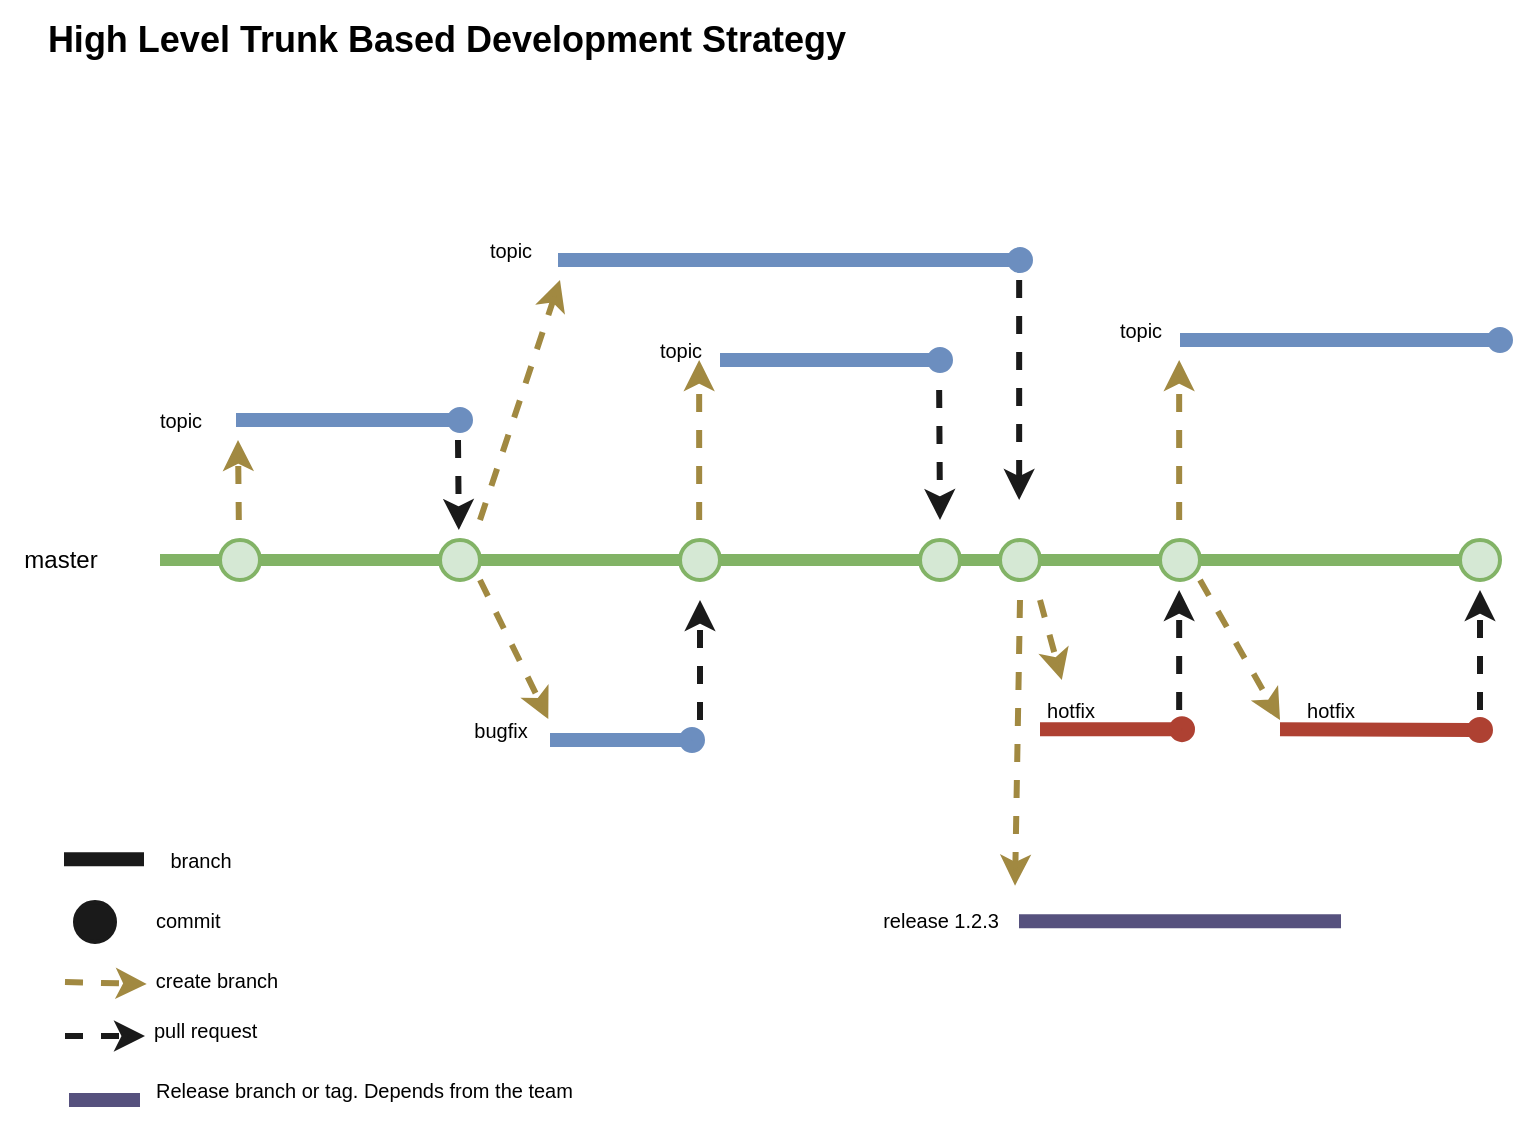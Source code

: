 <mxfile version="20.5.3" type="device"><diagram id="BZRcvZe1fj1OSOtKEVNa" name="Page-1"><mxGraphModel dx="1422" dy="754" grid="1" gridSize="10" guides="1" tooltips="1" connect="1" arrows="1" fold="1" page="1" pageScale="1" pageWidth="850" pageHeight="1100" math="0" shadow="0"><root><mxCell id="0"/><mxCell id="1" parent="0"/><mxCell id="u85MANF2vgAh6OXYz0iw-1" value="" style="line;strokeWidth=6;rotatable=0;dashed=0;labelPosition=right;align=left;verticalAlign=middle;spacingTop=0;spacingLeft=6;points=[];portConstraint=eastwest;fillColor=#d5e8d4;strokeColor=#82b366;" vertex="1" parent="1"><mxGeometry x="90" y="300" width="660" height="20" as="geometry"/></mxCell><mxCell id="u85MANF2vgAh6OXYz0iw-2" value="" style="strokeWidth=2;html=1;shape=mxgraph.flowchart.start_2;whiteSpace=wrap;fillColor=#d5e8d4;strokeColor=#82b366;" vertex="1" parent="1"><mxGeometry x="120" y="300" width="20" height="20" as="geometry"/></mxCell><mxCell id="u85MANF2vgAh6OXYz0iw-3" value="" style="strokeWidth=2;html=1;shape=mxgraph.flowchart.start_2;whiteSpace=wrap;fillColor=#d5e8d4;strokeColor=#82b366;" vertex="1" parent="1"><mxGeometry x="230" y="300" width="20" height="20" as="geometry"/></mxCell><mxCell id="u85MANF2vgAh6OXYz0iw-4" value="" style="strokeWidth=2;html=1;shape=mxgraph.flowchart.start_2;whiteSpace=wrap;fillColor=#d5e8d4;strokeColor=#82b366;" vertex="1" parent="1"><mxGeometry x="350" y="300" width="20" height="20" as="geometry"/></mxCell><mxCell id="u85MANF2vgAh6OXYz0iw-5" value="" style="strokeWidth=2;html=1;shape=mxgraph.flowchart.start_2;whiteSpace=wrap;fillColor=#d5e8d4;strokeColor=#82b366;" vertex="1" parent="1"><mxGeometry x="590" y="300" width="20" height="20" as="geometry"/></mxCell><mxCell id="u85MANF2vgAh6OXYz0iw-6" value="" style="strokeWidth=2;html=1;shape=mxgraph.flowchart.start_2;whiteSpace=wrap;fillColor=#d5e8d4;strokeColor=#82b366;" vertex="1" parent="1"><mxGeometry x="510" y="300" width="20" height="20" as="geometry"/></mxCell><mxCell id="u85MANF2vgAh6OXYz0iw-7" value="" style="strokeWidth=2;html=1;shape=mxgraph.flowchart.start_2;whiteSpace=wrap;fillColor=#d5e8d4;strokeColor=#82b366;" vertex="1" parent="1"><mxGeometry x="470" y="300" width="20" height="20" as="geometry"/></mxCell><mxCell id="u85MANF2vgAh6OXYz0iw-8" value="" style="strokeWidth=2;html=1;shape=mxgraph.flowchart.start_2;whiteSpace=wrap;fillColor=#d5e8d4;strokeColor=#82b366;" vertex="1" parent="1"><mxGeometry x="740" y="300" width="20" height="20" as="geometry"/></mxCell><mxCell id="u85MANF2vgAh6OXYz0iw-9" value="master" style="text;html=1;align=center;verticalAlign=middle;resizable=0;points=[];autosize=1;strokeColor=none;fillColor=none;" vertex="1" parent="1"><mxGeometry x="10" y="295" width="60" height="30" as="geometry"/></mxCell><mxCell id="u85MANF2vgAh6OXYz0iw-10" value="dispatch" style="html=1;verticalAlign=bottom;startArrow=none;startFill=0;endArrow=oval;startSize=8;rounded=0;strokeColor=#6C8EBF;fillColor=#6C8EBF;endFill=1;strokeWidth=7;labelBackgroundColor=none;fontColor=none;noLabel=1;" edge="1" parent="1"><mxGeometry width="60" relative="1" as="geometry"><mxPoint x="128" y="240" as="sourcePoint"/><mxPoint x="240" y="240" as="targetPoint"/><Array as="points"/></mxGeometry></mxCell><mxCell id="u85MANF2vgAh6OXYz0iw-11" value="" style="endArrow=classic;html=1;rounded=0;labelBackgroundColor=none;strokeColor=#A18941;strokeWidth=3;fontSize=6;fontColor=none;fillColor=#fff2cc;dashed=1;" edge="1" parent="1"><mxGeometry width="50" height="50" relative="1" as="geometry"><mxPoint x="129.41" y="290" as="sourcePoint"/><mxPoint x="129" y="250" as="targetPoint"/></mxGeometry></mxCell><mxCell id="u85MANF2vgAh6OXYz0iw-12" value="" style="endArrow=classic;html=1;rounded=0;labelBackgroundColor=none;strokeColor=#1A1A1A;strokeWidth=3;fontSize=6;fontColor=none;fillColor=#6C8EBF;dashed=1;" edge="1" parent="1"><mxGeometry width="50" height="50" relative="1" as="geometry"><mxPoint x="239" y="250" as="sourcePoint"/><mxPoint x="239.41" y="295" as="targetPoint"/></mxGeometry></mxCell><mxCell id="u85MANF2vgAh6OXYz0iw-13" value="topic" style="text;html=1;align=center;verticalAlign=middle;resizable=0;points=[];autosize=1;strokeColor=none;fillColor=none;fontSize=10;fontColor=none;" vertex="1" parent="1"><mxGeometry x="80" y="225" width="40" height="30" as="geometry"/></mxCell><mxCell id="u85MANF2vgAh6OXYz0iw-14" value="" style="endArrow=classic;html=1;rounded=0;labelBackgroundColor=none;strokeColor=#A18941;strokeWidth=3;fontSize=6;fontColor=none;fillColor=#6C8EBF;dashed=1;" edge="1" parent="1"><mxGeometry width="50" height="50" relative="1" as="geometry"><mxPoint x="250" y="290" as="sourcePoint"/><mxPoint x="290" y="170" as="targetPoint"/></mxGeometry></mxCell><mxCell id="u85MANF2vgAh6OXYz0iw-15" value="dispatch" style="html=1;verticalAlign=bottom;startArrow=none;startFill=0;endArrow=oval;startSize=8;rounded=0;strokeColor=#6C8EBF;fillColor=#6C8EBF;endFill=1;strokeWidth=7;labelBackgroundColor=none;fontColor=none;noLabel=1;" edge="1" parent="1"><mxGeometry width="60" relative="1" as="geometry"><mxPoint x="289" y="160" as="sourcePoint"/><mxPoint x="520" y="160" as="targetPoint"/><Array as="points"/></mxGeometry></mxCell><mxCell id="u85MANF2vgAh6OXYz0iw-16" value="" style="endArrow=classic;html=1;rounded=0;labelBackgroundColor=none;strokeColor=#1A1A1A;strokeWidth=3;fontSize=6;fontColor=none;fillColor=#6C8EBF;dashed=1;" edge="1" parent="1"><mxGeometry width="50" height="50" relative="1" as="geometry"><mxPoint x="519.58" y="170" as="sourcePoint"/><mxPoint x="519.58" y="280" as="targetPoint"/></mxGeometry></mxCell><mxCell id="u85MANF2vgAh6OXYz0iw-17" value="topic" style="text;html=1;align=center;verticalAlign=middle;resizable=0;points=[];autosize=1;strokeColor=none;fillColor=none;fontSize=10;fontColor=none;" vertex="1" parent="1"><mxGeometry x="245" y="140" width="40" height="30" as="geometry"/></mxCell><mxCell id="u85MANF2vgAh6OXYz0iw-18" value="dispatch" style="html=1;verticalAlign=bottom;startArrow=none;startFill=0;endArrow=oval;startSize=8;rounded=0;strokeColor=#6C8EBF;fillColor=#6C8EBF;endFill=1;strokeWidth=7;labelBackgroundColor=none;fontColor=none;noLabel=1;" edge="1" parent="1"><mxGeometry width="60" relative="1" as="geometry"><mxPoint x="285" y="400" as="sourcePoint"/><mxPoint x="356" y="400" as="targetPoint"/><Array as="points"/></mxGeometry></mxCell><mxCell id="u85MANF2vgAh6OXYz0iw-19" value="" style="endArrow=classic;html=1;rounded=0;labelBackgroundColor=none;strokeColor=#A18941;strokeWidth=3;fontSize=6;fontColor=none;fillColor=#6C8EBF;dashed=1;entryX=0.117;entryY=1.067;entryDx=0;entryDy=0;entryPerimeter=0;" edge="1" parent="1"><mxGeometry width="50" height="50" relative="1" as="geometry"><mxPoint x="42.5" y="521" as="sourcePoint"/><mxPoint x="83.35" y="522.01" as="targetPoint"/></mxGeometry></mxCell><mxCell id="u85MANF2vgAh6OXYz0iw-20" value="bugfix" style="text;html=1;align=center;verticalAlign=middle;resizable=0;points=[];autosize=1;strokeColor=none;fillColor=none;fontSize=10;fontColor=none;" vertex="1" parent="1"><mxGeometry x="235" y="380" width="50" height="30" as="geometry"/></mxCell><mxCell id="u85MANF2vgAh6OXYz0iw-21" value="" style="endArrow=classic;html=1;rounded=0;labelBackgroundColor=none;strokeColor=#A18941;strokeWidth=3;fontSize=6;fontColor=none;fillColor=#6C8EBF;dashed=1;" edge="1" parent="1"><mxGeometry width="50" height="50" relative="1" as="geometry"><mxPoint x="359.58" y="290" as="sourcePoint"/><mxPoint x="359.58" y="210" as="targetPoint"/></mxGeometry></mxCell><mxCell id="u85MANF2vgAh6OXYz0iw-22" value="dispatch" style="html=1;verticalAlign=bottom;startArrow=none;startFill=0;endArrow=oval;startSize=8;rounded=0;strokeColor=#6C8EBF;fillColor=#6C8EBF;endFill=1;strokeWidth=7;labelBackgroundColor=none;fontColor=none;noLabel=1;" edge="1" parent="1"><mxGeometry width="60" relative="1" as="geometry"><mxPoint x="370" y="210" as="sourcePoint"/><mxPoint x="480" y="210" as="targetPoint"/><Array as="points"/></mxGeometry></mxCell><mxCell id="u85MANF2vgAh6OXYz0iw-23" value="topic" style="text;html=1;align=center;verticalAlign=middle;resizable=0;points=[];autosize=1;strokeColor=none;fillColor=none;fontSize=10;fontColor=none;" vertex="1" parent="1"><mxGeometry x="330" y="190" width="40" height="30" as="geometry"/></mxCell><mxCell id="u85MANF2vgAh6OXYz0iw-24" value="" style="endArrow=classic;html=1;rounded=0;labelBackgroundColor=none;strokeColor=#1A1A1A;strokeWidth=3;fontSize=6;fontColor=none;fillColor=#6C8EBF;dashed=1;" edge="1" parent="1"><mxGeometry width="50" height="50" relative="1" as="geometry"><mxPoint x="479.58" y="225" as="sourcePoint"/><mxPoint x="480" y="290" as="targetPoint"/></mxGeometry></mxCell><mxCell id="u85MANF2vgAh6OXYz0iw-25" value="" style="endArrow=classic;html=1;rounded=0;labelBackgroundColor=none;strokeColor=#1A1A1A;strokeWidth=3;fontSize=6;fontColor=none;fillColor=#6C8EBF;dashed=1;" edge="1" parent="1"><mxGeometry width="50" height="50" relative="1" as="geometry"><mxPoint x="360" y="390" as="sourcePoint"/><mxPoint x="360" y="330" as="targetPoint"/></mxGeometry></mxCell><mxCell id="u85MANF2vgAh6OXYz0iw-26" value="dispatch" style="html=1;verticalAlign=bottom;startArrow=none;startFill=0;endArrow=none;startSize=8;rounded=0;strokeColor=#1A1A1A;fillColor=#6C8EBF;endFill=0;strokeWidth=7;labelBackgroundColor=none;fontColor=none;noLabel=1;" edge="1" parent="1"><mxGeometry width="60" relative="1" as="geometry"><mxPoint x="42" y="459.58" as="sourcePoint"/><mxPoint x="82" y="459.58" as="targetPoint"/><Array as="points"/></mxGeometry></mxCell><mxCell id="u85MANF2vgAh6OXYz0iw-27" value="branch" style="text;html=1;align=center;verticalAlign=middle;resizable=0;points=[];autosize=1;strokeColor=none;fillColor=none;fontSize=10;fontColor=none;" vertex="1" parent="1"><mxGeometry x="85" y="445" width="50" height="30" as="geometry"/></mxCell><mxCell id="u85MANF2vgAh6OXYz0iw-28" value="" style="endArrow=classic;html=1;rounded=0;labelBackgroundColor=none;strokeColor=#A18941;strokeWidth=3;fontSize=6;fontColor=none;fillColor=#6C8EBF;dashed=1;entryX=0.983;entryY=0.317;entryDx=0;entryDy=0;entryPerimeter=0;" edge="1" parent="1" target="u85MANF2vgAh6OXYz0iw-20"><mxGeometry width="50" height="50" relative="1" as="geometry"><mxPoint x="250" y="320" as="sourcePoint"/><mxPoint x="300" y="400" as="targetPoint"/></mxGeometry></mxCell><mxCell id="u85MANF2vgAh6OXYz0iw-29" value="create branch" style="text;html=1;align=center;verticalAlign=middle;resizable=0;points=[];autosize=1;strokeColor=none;fillColor=none;fontSize=10;fontColor=none;" vertex="1" parent="1"><mxGeometry x="77.5" y="505" width="80" height="30" as="geometry"/></mxCell><mxCell id="u85MANF2vgAh6OXYz0iw-30" value="" style="endArrow=classic;html=1;rounded=0;labelBackgroundColor=none;strokeColor=#1A1A1A;strokeWidth=3;fontSize=6;fontColor=none;fillColor=#6C8EBF;dashed=1;" edge="1" parent="1"><mxGeometry width="50" height="50" relative="1" as="geometry"><mxPoint x="42.5" y="548" as="sourcePoint"/><mxPoint x="82.5" y="548" as="targetPoint"/></mxGeometry></mxCell><mxCell id="u85MANF2vgAh6OXYz0iw-31" value="pull request" style="text;html=1;align=left;verticalAlign=middle;resizable=0;points=[];autosize=1;strokeColor=none;fillColor=none;fontSize=10;fontColor=none;" vertex="1" parent="1"><mxGeometry x="85" y="530" width="80" height="30" as="geometry"/></mxCell><mxCell id="u85MANF2vgAh6OXYz0iw-32" value="" style="strokeWidth=2;html=1;shape=mxgraph.flowchart.start_2;whiteSpace=wrap;fillColor=#1A1A1A;strokeColor=#1A1A1A;" vertex="1" parent="1"><mxGeometry x="47.5" y="481" width="20" height="20" as="geometry"/></mxCell><mxCell id="u85MANF2vgAh6OXYz0iw-33" value="commit" style="text;html=1;align=left;verticalAlign=middle;resizable=0;points=[];autosize=1;strokeColor=none;fillColor=none;fontSize=10;fontColor=none;" vertex="1" parent="1"><mxGeometry x="85.5" y="475" width="60" height="30" as="geometry"/></mxCell><mxCell id="u85MANF2vgAh6OXYz0iw-34" value="dispatch" style="html=1;verticalAlign=bottom;startArrow=none;startFill=0;endArrow=none;startSize=8;rounded=0;strokeColor=#56517e;fillColor=#d0cee2;endFill=0;strokeWidth=7;labelBackgroundColor=none;fontColor=none;noLabel=1;" edge="1" parent="1"><mxGeometry width="60" relative="1" as="geometry"><mxPoint x="519.5" y="490.58" as="sourcePoint"/><mxPoint x="680.5" y="490.58" as="targetPoint"/><Array as="points"/></mxGeometry></mxCell><mxCell id="u85MANF2vgAh6OXYz0iw-35" value="" style="endArrow=classic;html=1;rounded=0;labelBackgroundColor=none;strokeColor=#A18941;strokeWidth=3;fontSize=6;fontColor=none;fillColor=#6C8EBF;dashed=1;entryX=0.969;entryY=-0.072;entryDx=0;entryDy=0;entryPerimeter=0;" edge="1" parent="1" target="u85MANF2vgAh6OXYz0iw-36"><mxGeometry width="50" height="50" relative="1" as="geometry"><mxPoint x="520" y="330" as="sourcePoint"/><mxPoint x="520" y="420" as="targetPoint"/></mxGeometry></mxCell><mxCell id="u85MANF2vgAh6OXYz0iw-36" value="release 1.2.3" style="text;html=1;align=center;verticalAlign=middle;resizable=0;points=[];autosize=1;strokeColor=none;fillColor=none;fontSize=10;fontColor=none;" vertex="1" parent="1"><mxGeometry x="440" y="475" width="80" height="30" as="geometry"/></mxCell><mxCell id="u85MANF2vgAh6OXYz0iw-37" value="dispatch" style="html=1;verticalAlign=bottom;startArrow=none;startFill=0;endArrow=oval;startSize=8;rounded=0;strokeColor=#ae4132;fillColor=#fad9d5;endFill=1;strokeWidth=7;labelBackgroundColor=none;fontColor=none;noLabel=1;" edge="1" parent="1"><mxGeometry width="60" relative="1" as="geometry"><mxPoint x="530" y="394.58" as="sourcePoint"/><mxPoint x="601" y="394.58" as="targetPoint"/><Array as="points"/></mxGeometry></mxCell><mxCell id="u85MANF2vgAh6OXYz0iw-38" value="hotfix" style="text;html=1;align=center;verticalAlign=middle;resizable=0;points=[];autosize=1;strokeColor=none;fillColor=none;fontSize=10;fontColor=none;" vertex="1" parent="1"><mxGeometry x="520" y="370" width="50" height="30" as="geometry"/></mxCell><mxCell id="u85MANF2vgAh6OXYz0iw-39" value="" style="endArrow=classic;html=1;rounded=0;labelBackgroundColor=none;strokeColor=#1A1A1A;strokeWidth=3;fontSize=6;fontColor=none;fillColor=#6C8EBF;dashed=1;" edge="1" parent="1"><mxGeometry width="50" height="50" relative="1" as="geometry"><mxPoint x="599.58" y="385" as="sourcePoint"/><mxPoint x="599.58" y="325" as="targetPoint"/></mxGeometry></mxCell><mxCell id="u85MANF2vgAh6OXYz0iw-40" value="dispatch" style="html=1;verticalAlign=bottom;startArrow=none;startFill=0;endArrow=oval;startSize=8;rounded=0;strokeColor=#ae4132;fillColor=#fad9d5;endFill=1;strokeWidth=7;labelBackgroundColor=none;fontColor=none;noLabel=1;" edge="1" parent="1"><mxGeometry width="60" relative="1" as="geometry"><mxPoint x="650" y="394.58" as="sourcePoint"/><mxPoint x="750" y="395" as="targetPoint"/><Array as="points"/></mxGeometry></mxCell><mxCell id="u85MANF2vgAh6OXYz0iw-41" value="" style="endArrow=classic;html=1;rounded=0;labelBackgroundColor=none;strokeColor=#A18941;strokeWidth=3;fontSize=6;fontColor=none;fillColor=#6C8EBF;dashed=1;" edge="1" parent="1" target="u85MANF2vgAh6OXYz0iw-38"><mxGeometry width="50" height="50" relative="1" as="geometry"><mxPoint x="530" y="330" as="sourcePoint"/><mxPoint x="527.52" y="482.84" as="targetPoint"/></mxGeometry></mxCell><mxCell id="u85MANF2vgAh6OXYz0iw-42" value="" style="endArrow=classic;html=1;rounded=0;labelBackgroundColor=none;strokeColor=#A18941;strokeWidth=3;fontSize=6;fontColor=none;fillColor=#6C8EBF;dashed=1;" edge="1" parent="1"><mxGeometry width="50" height="50" relative="1" as="geometry"><mxPoint x="610" y="320" as="sourcePoint"/><mxPoint x="650" y="390" as="targetPoint"/></mxGeometry></mxCell><mxCell id="u85MANF2vgAh6OXYz0iw-43" value="hotfix" style="text;html=1;align=center;verticalAlign=middle;resizable=0;points=[];autosize=1;strokeColor=none;fillColor=none;fontSize=10;fontColor=none;" vertex="1" parent="1"><mxGeometry x="650" y="370" width="50" height="30" as="geometry"/></mxCell><mxCell id="u85MANF2vgAh6OXYz0iw-44" value="" style="endArrow=classic;html=1;rounded=0;labelBackgroundColor=none;strokeColor=#1A1A1A;strokeWidth=3;fontSize=6;fontColor=none;fillColor=#6C8EBF;dashed=1;" edge="1" parent="1"><mxGeometry width="50" height="50" relative="1" as="geometry"><mxPoint x="750.0" y="385" as="sourcePoint"/><mxPoint x="750.0" y="325" as="targetPoint"/></mxGeometry></mxCell><mxCell id="u85MANF2vgAh6OXYz0iw-45" value="dispatch" style="html=1;verticalAlign=bottom;startArrow=none;startFill=0;endArrow=oval;startSize=8;rounded=0;strokeColor=#6C8EBF;fillColor=#6C8EBF;endFill=1;strokeWidth=7;labelBackgroundColor=none;fontColor=none;noLabel=1;" edge="1" parent="1"><mxGeometry width="60" relative="1" as="geometry"><mxPoint x="600" y="200" as="sourcePoint"/><mxPoint x="760" y="200" as="targetPoint"/><Array as="points"/></mxGeometry></mxCell><mxCell id="u85MANF2vgAh6OXYz0iw-46" value="" style="endArrow=classic;html=1;rounded=0;labelBackgroundColor=none;strokeColor=#A18941;strokeWidth=3;fontSize=6;fontColor=none;fillColor=#6C8EBF;dashed=1;" edge="1" parent="1"><mxGeometry width="50" height="50" relative="1" as="geometry"><mxPoint x="599.58" y="290" as="sourcePoint"/><mxPoint x="599.58" y="210" as="targetPoint"/></mxGeometry></mxCell><mxCell id="u85MANF2vgAh6OXYz0iw-47" value="topic" style="text;html=1;align=center;verticalAlign=middle;resizable=0;points=[];autosize=1;strokeColor=none;fillColor=none;fontSize=10;fontColor=none;" vertex="1" parent="1"><mxGeometry x="560" y="180" width="40" height="30" as="geometry"/></mxCell><mxCell id="u85MANF2vgAh6OXYz0iw-48" value="High Level Trunk Based Development Strategy" style="text;html=1;align=center;verticalAlign=middle;resizable=0;points=[];autosize=1;strokeColor=none;fillColor=none;fontSize=18;fontColor=none;fontStyle=1" vertex="1" parent="1"><mxGeometry x="22.5" y="30" width="420" height="40" as="geometry"/></mxCell><mxCell id="u85MANF2vgAh6OXYz0iw-49" value="dispatch" style="html=1;verticalAlign=bottom;startArrow=none;startFill=0;endArrow=none;startSize=8;rounded=0;strokeColor=#56517e;fillColor=#d0cee2;endFill=0;strokeWidth=7;labelBackgroundColor=none;fontColor=none;noLabel=1;" edge="1" parent="1"><mxGeometry width="60" relative="1" as="geometry"><mxPoint x="44.5" y="580" as="sourcePoint"/><mxPoint x="80" y="580" as="targetPoint"/><Array as="points"/></mxGeometry></mxCell><mxCell id="u85MANF2vgAh6OXYz0iw-50" value="Release branch or tag. Depends from the team" style="text;html=1;align=left;verticalAlign=middle;resizable=0;points=[];autosize=1;strokeColor=none;fillColor=none;fontSize=10;fontColor=none;" vertex="1" parent="1"><mxGeometry x="85.5" y="560" width="230" height="30" as="geometry"/></mxCell></root></mxGraphModel></diagram></mxfile>